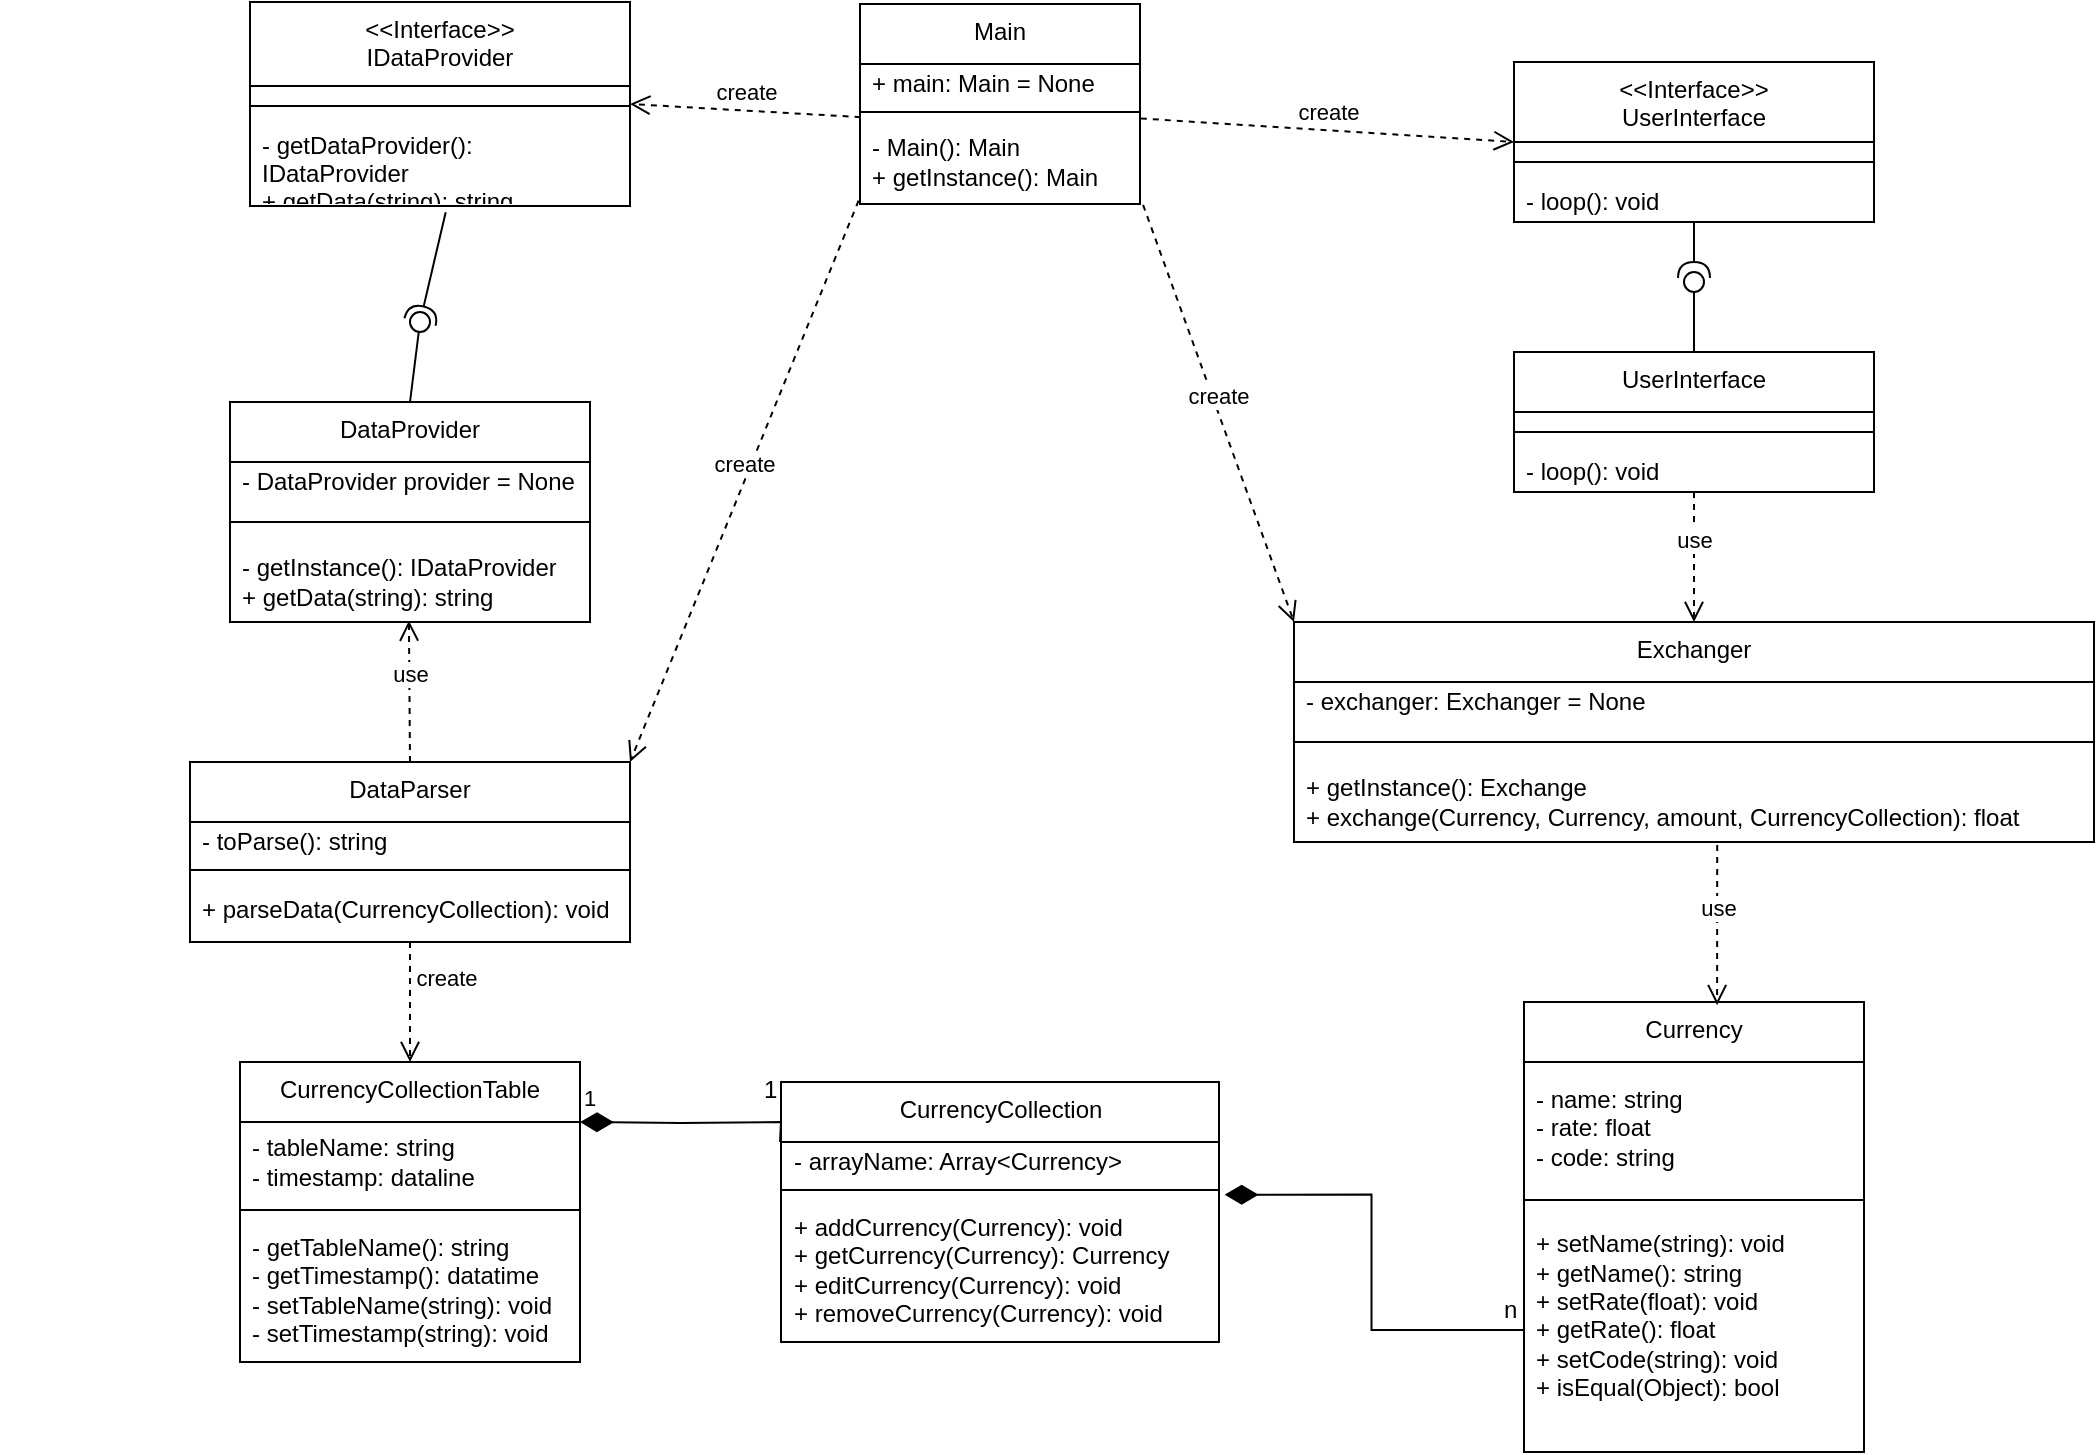<mxfile version="24.7.17">
  <diagram name="Strona-1" id="kVUnlJx-WHvOgBzkblsp">
    <mxGraphModel dx="786" dy="663" grid="1" gridSize="10" guides="1" tooltips="1" connect="1" arrows="1" fold="1" page="1" pageScale="1" pageWidth="827" pageHeight="1169" math="0" shadow="0">
      <root>
        <mxCell id="0" />
        <mxCell id="1" parent="0" />
        <mxCell id="31UsZLCRyv14G394blW1-1" value="CurrencyCollectionTable" style="swimlane;fontStyle=0;align=center;verticalAlign=top;childLayout=stackLayout;horizontal=1;startSize=30;horizontalStack=0;resizeParent=1;resizeParentMax=0;resizeLast=0;collapsible=0;marginBottom=0;html=1;whiteSpace=wrap;" vertex="1" parent="1">
          <mxGeometry x="1020" y="870" width="170" height="150" as="geometry" />
        </mxCell>
        <mxCell id="31UsZLCRyv14G394blW1-2" value="&lt;div&gt;- tableName: string&lt;/div&gt;&lt;div&gt;- timestamp: dataline&lt;br&gt;&lt;/div&gt;" style="text;html=1;strokeColor=none;fillColor=none;align=left;verticalAlign=middle;spacingLeft=4;spacingRight=4;overflow=hidden;rotatable=0;points=[[0,0.5],[1,0.5]];portConstraint=eastwest;whiteSpace=wrap;" vertex="1" parent="31UsZLCRyv14G394blW1-1">
          <mxGeometry y="30" width="170" height="40" as="geometry" />
        </mxCell>
        <mxCell id="31UsZLCRyv14G394blW1-3" value="" style="line;strokeWidth=1;fillColor=none;align=left;verticalAlign=middle;spacingTop=-1;spacingLeft=3;spacingRight=3;rotatable=0;labelPosition=right;points=[];portConstraint=eastwest;" vertex="1" parent="31UsZLCRyv14G394blW1-1">
          <mxGeometry y="70" width="170" height="8" as="geometry" />
        </mxCell>
        <mxCell id="31UsZLCRyv14G394blW1-4" value="&lt;div&gt;- getTableName(): string&lt;/div&gt;&lt;div&gt;- getTimestamp(): datatime&lt;/div&gt;&lt;div&gt;- setTableName(string): void&lt;br&gt;&lt;/div&gt;&lt;div&gt;- setTimestamp(string): void&lt;br&gt;&lt;/div&gt;" style="text;html=1;strokeColor=none;fillColor=none;align=left;verticalAlign=middle;spacingLeft=4;spacingRight=4;overflow=hidden;rotatable=0;points=[[0,0.5],[1,0.5]];portConstraint=eastwest;whiteSpace=wrap;" vertex="1" parent="31UsZLCRyv14G394blW1-1">
          <mxGeometry y="78" width="170" height="72" as="geometry" />
        </mxCell>
        <mxCell id="31UsZLCRyv14G394blW1-5" value="Currency" style="swimlane;fontStyle=0;align=center;verticalAlign=top;childLayout=stackLayout;horizontal=1;startSize=30;horizontalStack=0;resizeParent=1;resizeParentMax=0;resizeLast=0;collapsible=0;marginBottom=0;html=1;whiteSpace=wrap;" vertex="1" parent="1">
          <mxGeometry x="1662" y="840" width="170" height="225" as="geometry" />
        </mxCell>
        <mxCell id="31UsZLCRyv14G394blW1-6" value="&lt;div&gt;- name: string&lt;/div&gt;&lt;div&gt;- rate: float&lt;br&gt;&lt;/div&gt;- code: string" style="text;html=1;strokeColor=none;fillColor=none;align=left;verticalAlign=middle;spacingLeft=4;spacingRight=4;overflow=hidden;rotatable=0;points=[[0,0.5],[1,0.5]];portConstraint=eastwest;whiteSpace=wrap;" vertex="1" parent="31UsZLCRyv14G394blW1-5">
          <mxGeometry y="30" width="170" height="65" as="geometry" />
        </mxCell>
        <mxCell id="31UsZLCRyv14G394blW1-7" value="" style="line;strokeWidth=1;fillColor=none;align=left;verticalAlign=middle;spacingTop=-1;spacingLeft=3;spacingRight=3;rotatable=0;labelPosition=right;points=[];portConstraint=eastwest;" vertex="1" parent="31UsZLCRyv14G394blW1-5">
          <mxGeometry y="95" width="170" height="8" as="geometry" />
        </mxCell>
        <mxCell id="31UsZLCRyv14G394blW1-8" value="&lt;div&gt;+ setName(string): void&lt;/div&gt;&lt;div&gt;+ getName(): string&lt;/div&gt;&lt;div&gt;+ setRate(float): void&lt;/div&gt;&lt;div&gt;+ getRate(): float&lt;br&gt;&lt;/div&gt;&lt;div&gt;+ setCode(string): void&lt;/div&gt;&lt;div&gt;+ isEqual(Object): bool&lt;br&gt;&lt;/div&gt;&lt;div&gt;&lt;br&gt;&lt;/div&gt;" style="text;html=1;strokeColor=none;fillColor=none;align=left;verticalAlign=middle;spacingLeft=4;spacingRight=4;overflow=hidden;rotatable=0;points=[[0,0.5],[1,0.5]];portConstraint=eastwest;whiteSpace=wrap;" vertex="1" parent="31UsZLCRyv14G394blW1-5">
          <mxGeometry y="103" width="170" height="122" as="geometry" />
        </mxCell>
        <mxCell id="31UsZLCRyv14G394blW1-9" value="DataProvider" style="swimlane;fontStyle=0;align=center;verticalAlign=top;childLayout=stackLayout;horizontal=1;startSize=30;horizontalStack=0;resizeParent=1;resizeParentMax=0;resizeLast=0;collapsible=0;marginBottom=0;html=1;whiteSpace=wrap;" vertex="1" parent="1">
          <mxGeometry x="1015" y="540" width="180" height="110" as="geometry" />
        </mxCell>
        <mxCell id="31UsZLCRyv14G394blW1-10" value="- DataProvider provider = None" style="text;html=1;strokeColor=none;fillColor=none;align=left;verticalAlign=middle;spacingLeft=4;spacingRight=4;overflow=hidden;rotatable=0;points=[[0,0.5],[1,0.5]];portConstraint=eastwest;whiteSpace=wrap;" vertex="1" parent="31UsZLCRyv14G394blW1-9">
          <mxGeometry y="30" width="180" height="20" as="geometry" />
        </mxCell>
        <mxCell id="31UsZLCRyv14G394blW1-11" value="" style="line;strokeWidth=1;fillColor=none;align=left;verticalAlign=middle;spacingTop=-1;spacingLeft=3;spacingRight=3;rotatable=0;labelPosition=right;points=[];portConstraint=eastwest;" vertex="1" parent="31UsZLCRyv14G394blW1-9">
          <mxGeometry y="50" width="180" height="20" as="geometry" />
        </mxCell>
        <mxCell id="31UsZLCRyv14G394blW1-12" value="&lt;div&gt;- getInstance(): IDataProvider&lt;/div&gt;&lt;div&gt;+ getData(string): string&lt;br&gt;&lt;/div&gt;" style="text;html=1;strokeColor=none;fillColor=none;align=left;verticalAlign=middle;spacingLeft=4;spacingRight=4;overflow=hidden;rotatable=0;points=[[0,0.5],[1,0.5]];portConstraint=eastwest;whiteSpace=wrap;" vertex="1" parent="31UsZLCRyv14G394blW1-9">
          <mxGeometry y="70" width="180" height="40" as="geometry" />
        </mxCell>
        <mxCell id="31UsZLCRyv14G394blW1-13" value="Main" style="swimlane;fontStyle=0;align=center;verticalAlign=top;childLayout=stackLayout;horizontal=1;startSize=30;horizontalStack=0;resizeParent=1;resizeParentMax=0;resizeLast=0;collapsible=0;marginBottom=0;html=1;whiteSpace=wrap;" vertex="1" parent="1">
          <mxGeometry x="1330" y="341" width="140" height="100" as="geometry" />
        </mxCell>
        <mxCell id="31UsZLCRyv14G394blW1-14" value="+ main: Main = None" style="text;html=1;strokeColor=none;fillColor=none;align=left;verticalAlign=middle;spacingLeft=4;spacingRight=4;overflow=hidden;rotatable=0;points=[[0,0.5],[1,0.5]];portConstraint=eastwest;whiteSpace=wrap;" vertex="1" parent="31UsZLCRyv14G394blW1-13">
          <mxGeometry y="30" width="140" height="20" as="geometry" />
        </mxCell>
        <mxCell id="31UsZLCRyv14G394blW1-15" value="" style="line;strokeWidth=1;fillColor=none;align=left;verticalAlign=middle;spacingTop=-1;spacingLeft=3;spacingRight=3;rotatable=0;labelPosition=right;points=[];portConstraint=eastwest;" vertex="1" parent="31UsZLCRyv14G394blW1-13">
          <mxGeometry y="50" width="140" height="8" as="geometry" />
        </mxCell>
        <mxCell id="31UsZLCRyv14G394blW1-16" value="&lt;div&gt;- Main(): Main&lt;/div&gt;&lt;div&gt;+ getInstance(): Main&lt;br&gt;&lt;/div&gt;" style="text;html=1;strokeColor=none;fillColor=none;align=left;verticalAlign=middle;spacingLeft=4;spacingRight=4;overflow=hidden;rotatable=0;points=[[0,0.5],[1,0.5]];portConstraint=eastwest;whiteSpace=wrap;" vertex="1" parent="31UsZLCRyv14G394blW1-13">
          <mxGeometry y="58" width="140" height="42" as="geometry" />
        </mxCell>
        <mxCell id="31UsZLCRyv14G394blW1-17" value="CurrencyCollection" style="swimlane;fontStyle=0;align=center;verticalAlign=top;childLayout=stackLayout;horizontal=1;startSize=30;horizontalStack=0;resizeParent=1;resizeParentMax=0;resizeLast=0;collapsible=0;marginBottom=0;html=1;whiteSpace=wrap;" vertex="1" parent="1">
          <mxGeometry x="1290.5" y="880" width="219" height="130" as="geometry" />
        </mxCell>
        <mxCell id="31UsZLCRyv14G394blW1-18" value="- arrayName: Array&amp;lt;Currency&amp;gt;" style="text;html=1;strokeColor=none;fillColor=none;align=left;verticalAlign=middle;spacingLeft=4;spacingRight=4;overflow=hidden;rotatable=0;points=[[0,0.5],[1,0.5]];portConstraint=eastwest;whiteSpace=wrap;" vertex="1" parent="31UsZLCRyv14G394blW1-17">
          <mxGeometry y="30" width="219" height="20" as="geometry" />
        </mxCell>
        <mxCell id="31UsZLCRyv14G394blW1-19" value="" style="line;strokeWidth=1;fillColor=none;align=left;verticalAlign=middle;spacingTop=-1;spacingLeft=3;spacingRight=3;rotatable=0;labelPosition=right;points=[];portConstraint=eastwest;" vertex="1" parent="31UsZLCRyv14G394blW1-17">
          <mxGeometry y="50" width="219" height="8" as="geometry" />
        </mxCell>
        <mxCell id="31UsZLCRyv14G394blW1-20" value="&lt;div&gt;+ addCurrency(Currency): void&lt;br&gt;&lt;/div&gt;&lt;div&gt;+ getCurrency(Currency): Currency&lt;br&gt;&lt;/div&gt;&lt;div&gt;+ editCurrency(Currency): void&lt;br&gt;&lt;/div&gt;&lt;div&gt;+ removeCurrency(Currency): void&lt;br&gt;&lt;/div&gt;" style="text;html=1;strokeColor=none;fillColor=none;align=left;verticalAlign=middle;spacingLeft=4;spacingRight=4;overflow=hidden;rotatable=0;points=[[0,0.5],[1,0.5]];portConstraint=eastwest;whiteSpace=wrap;" vertex="1" parent="31UsZLCRyv14G394blW1-17">
          <mxGeometry y="58" width="219" height="72" as="geometry" />
        </mxCell>
        <mxCell id="31UsZLCRyv14G394blW1-21" value="DataParser" style="swimlane;fontStyle=0;align=center;verticalAlign=top;childLayout=stackLayout;horizontal=1;startSize=30;horizontalStack=0;resizeParent=1;resizeParentMax=0;resizeLast=0;collapsible=0;marginBottom=0;html=1;whiteSpace=wrap;" vertex="1" parent="1">
          <mxGeometry x="995" y="720" width="220" height="90" as="geometry" />
        </mxCell>
        <mxCell id="31UsZLCRyv14G394blW1-22" value="- toParse(): string" style="text;html=1;strokeColor=none;fillColor=none;align=left;verticalAlign=middle;spacingLeft=4;spacingRight=4;overflow=hidden;rotatable=0;points=[[0,0.5],[1,0.5]];portConstraint=eastwest;whiteSpace=wrap;" vertex="1" parent="31UsZLCRyv14G394blW1-21">
          <mxGeometry y="30" width="220" height="20" as="geometry" />
        </mxCell>
        <mxCell id="31UsZLCRyv14G394blW1-23" value="" style="line;strokeWidth=1;fillColor=none;align=left;verticalAlign=middle;spacingTop=-1;spacingLeft=3;spacingRight=3;rotatable=0;labelPosition=right;points=[];portConstraint=eastwest;" vertex="1" parent="31UsZLCRyv14G394blW1-21">
          <mxGeometry y="50" width="220" height="8" as="geometry" />
        </mxCell>
        <mxCell id="31UsZLCRyv14G394blW1-24" value="+ parseData(CurrencyCollection): void" style="text;html=1;strokeColor=none;fillColor=none;align=left;verticalAlign=middle;spacingLeft=4;spacingRight=4;overflow=hidden;rotatable=0;points=[[0,0.5],[1,0.5]];portConstraint=eastwest;whiteSpace=wrap;" vertex="1" parent="31UsZLCRyv14G394blW1-21">
          <mxGeometry y="58" width="220" height="32" as="geometry" />
        </mxCell>
        <mxCell id="31UsZLCRyv14G394blW1-25" value="Exchanger" style="swimlane;fontStyle=0;align=center;verticalAlign=top;childLayout=stackLayout;horizontal=1;startSize=30;horizontalStack=0;resizeParent=1;resizeParentMax=0;resizeLast=0;collapsible=0;marginBottom=0;html=1;whiteSpace=wrap;" vertex="1" parent="1">
          <mxGeometry x="1547" y="650" width="400" height="110" as="geometry" />
        </mxCell>
        <mxCell id="31UsZLCRyv14G394blW1-26" value="- exchanger: Exchanger = None" style="text;html=1;strokeColor=none;fillColor=none;align=left;verticalAlign=middle;spacingLeft=4;spacingRight=4;overflow=hidden;rotatable=0;points=[[0,0.5],[1,0.5]];portConstraint=eastwest;whiteSpace=wrap;" vertex="1" parent="31UsZLCRyv14G394blW1-25">
          <mxGeometry y="30" width="400" height="20" as="geometry" />
        </mxCell>
        <mxCell id="31UsZLCRyv14G394blW1-27" value="" style="line;strokeWidth=1;fillColor=none;align=left;verticalAlign=middle;spacingTop=-1;spacingLeft=3;spacingRight=3;rotatable=0;labelPosition=right;points=[];portConstraint=eastwest;" vertex="1" parent="31UsZLCRyv14G394blW1-25">
          <mxGeometry y="50" width="400" height="20" as="geometry" />
        </mxCell>
        <mxCell id="31UsZLCRyv14G394blW1-28" value="&lt;div&gt;+ getInstance(): Exchange&lt;/div&gt;&lt;div&gt;+ exchange(Currency, Currency, amount, CurrencyCollection): float&lt;br&gt;&lt;/div&gt;" style="text;html=1;strokeColor=none;fillColor=none;align=left;verticalAlign=middle;spacingLeft=4;spacingRight=4;overflow=hidden;rotatable=0;points=[[0,0.5],[1,0.5]];portConstraint=eastwest;whiteSpace=wrap;" vertex="1" parent="31UsZLCRyv14G394blW1-25">
          <mxGeometry y="70" width="400" height="40" as="geometry" />
        </mxCell>
        <mxCell id="31UsZLCRyv14G394blW1-29" value="use" style="html=1;verticalAlign=bottom;endArrow=open;dashed=1;endSize=8;curved=0;rounded=0;exitX=0.5;exitY=0;exitDx=0;exitDy=0;entryX=0.497;entryY=0.983;entryDx=0;entryDy=0;entryPerimeter=0;" edge="1" parent="1" source="31UsZLCRyv14G394blW1-21" target="31UsZLCRyv14G394blW1-12">
          <mxGeometry relative="1" as="geometry">
            <mxPoint x="1120" y="630" as="sourcePoint" />
            <mxPoint x="1040" y="450" as="targetPoint" />
          </mxGeometry>
        </mxCell>
        <mxCell id="31UsZLCRyv14G394blW1-30" value="&lt;div&gt;create&lt;/div&gt;&lt;div&gt;&lt;br&gt;&lt;/div&gt;" style="html=1;verticalAlign=bottom;endArrow=open;dashed=1;endSize=8;curved=0;rounded=0;entryX=0.5;entryY=0;entryDx=0;entryDy=0;exitX=0.5;exitY=1;exitDx=0;exitDy=0;" edge="1" parent="1" source="31UsZLCRyv14G394blW1-21" target="31UsZLCRyv14G394blW1-1">
          <mxGeometry x="0.312" y="18" relative="1" as="geometry">
            <mxPoint x="1120" y="630" as="sourcePoint" />
            <mxPoint x="1040" y="630" as="targetPoint" />
            <mxPoint as="offset" />
          </mxGeometry>
        </mxCell>
        <mxCell id="31UsZLCRyv14G394blW1-32" value="" style="endArrow=none;html=1;endSize=12;startArrow=diamondThin;startSize=14;startFill=1;edgeStyle=orthogonalEdgeStyle;align=left;verticalAlign=bottom;rounded=0;exitX=1.013;exitY=-0.023;exitDx=0;exitDy=0;endFill=0;exitPerimeter=0;" edge="1" parent="1" source="31UsZLCRyv14G394blW1-20" target="31UsZLCRyv14G394blW1-8">
          <mxGeometry x="-0.149" y="15" relative="1" as="geometry">
            <mxPoint x="1240" y="635" as="sourcePoint" />
            <mxPoint x="1650" y="980" as="targetPoint" />
            <mxPoint as="offset" />
          </mxGeometry>
        </mxCell>
        <mxCell id="31UsZLCRyv14G394blW1-34" value="use" style="html=1;verticalAlign=bottom;endArrow=open;dashed=1;endSize=8;curved=0;rounded=0;exitX=0.529;exitY=1.039;exitDx=0;exitDy=0;entryX=0.568;entryY=0.007;entryDx=0;entryDy=0;exitPerimeter=0;entryPerimeter=0;" edge="1" parent="1" source="31UsZLCRyv14G394blW1-28" target="31UsZLCRyv14G394blW1-5">
          <mxGeometry relative="1" as="geometry">
            <mxPoint x="1130" y="840" as="sourcePoint" />
            <mxPoint x="1480" y="840" as="targetPoint" />
          </mxGeometry>
        </mxCell>
        <mxCell id="31UsZLCRyv14G394blW1-35" value="&amp;lt;&amp;lt;Interface&amp;gt;&amp;gt;&lt;br&gt;&lt;div&gt;IDataProvider&lt;/div&gt;" style="swimlane;fontStyle=0;align=center;verticalAlign=top;childLayout=stackLayout;horizontal=1;startSize=42;horizontalStack=0;resizeParent=1;resizeParentMax=0;resizeLast=0;collapsible=0;marginBottom=0;html=1;whiteSpace=wrap;" vertex="1" parent="1">
          <mxGeometry x="1025" y="340" width="190" height="102" as="geometry" />
        </mxCell>
        <mxCell id="31UsZLCRyv14G394blW1-36" value="" style="line;strokeWidth=1;fillColor=none;align=left;verticalAlign=middle;spacingTop=-1;spacingLeft=3;spacingRight=3;rotatable=0;labelPosition=right;points=[];portConstraint=eastwest;" vertex="1" parent="31UsZLCRyv14G394blW1-35">
          <mxGeometry y="42" width="190" height="20" as="geometry" />
        </mxCell>
        <mxCell id="31UsZLCRyv14G394blW1-51" value="&lt;div&gt;- getDataProvider(): IDataProvider&lt;/div&gt;&lt;div&gt;+ getData(string): string&lt;br&gt;&lt;/div&gt;" style="text;html=1;strokeColor=none;fillColor=none;align=left;verticalAlign=middle;spacingLeft=4;spacingRight=4;overflow=hidden;rotatable=0;points=[[0,0.5],[1,0.5]];portConstraint=eastwest;whiteSpace=wrap;" vertex="1" parent="31UsZLCRyv14G394blW1-35">
          <mxGeometry y="62" width="190" height="40" as="geometry" />
        </mxCell>
        <mxCell id="31UsZLCRyv14G394blW1-37" value="UserInterface" style="swimlane;fontStyle=0;align=center;verticalAlign=top;childLayout=stackLayout;horizontal=1;startSize=30;horizontalStack=0;resizeParent=1;resizeParentMax=0;resizeLast=0;collapsible=0;marginBottom=0;html=1;whiteSpace=wrap;" vertex="1" parent="1">
          <mxGeometry x="1657" y="515" width="180" height="70" as="geometry" />
        </mxCell>
        <mxCell id="31UsZLCRyv14G394blW1-38" value="" style="line;strokeWidth=1;fillColor=none;align=left;verticalAlign=middle;spacingTop=-1;spacingLeft=3;spacingRight=3;rotatable=0;labelPosition=right;points=[];portConstraint=eastwest;" vertex="1" parent="31UsZLCRyv14G394blW1-37">
          <mxGeometry y="30" width="180" height="20" as="geometry" />
        </mxCell>
        <mxCell id="31UsZLCRyv14G394blW1-49" value="&lt;div&gt;- loop(): void&lt;/div&gt;" style="text;html=1;strokeColor=none;fillColor=none;align=left;verticalAlign=middle;spacingLeft=4;spacingRight=4;overflow=hidden;rotatable=0;points=[[0,0.5],[1,0.5]];portConstraint=eastwest;whiteSpace=wrap;" vertex="1" parent="31UsZLCRyv14G394blW1-37">
          <mxGeometry y="50" width="180" height="20" as="geometry" />
        </mxCell>
        <mxCell id="31UsZLCRyv14G394blW1-39" value="" style="rounded=0;orthogonalLoop=1;jettySize=auto;html=1;endArrow=halfCircle;endFill=0;endSize=6;strokeWidth=1;sketch=0;exitX=0.515;exitY=1.077;exitDx=0;exitDy=0;exitPerimeter=0;" edge="1" parent="1" source="31UsZLCRyv14G394blW1-51">
          <mxGeometry relative="1" as="geometry">
            <mxPoint x="890" y="390" as="sourcePoint" />
            <mxPoint x="1110" y="500" as="targetPoint" />
          </mxGeometry>
        </mxCell>
        <mxCell id="31UsZLCRyv14G394blW1-40" value="" style="rounded=0;orthogonalLoop=1;jettySize=auto;html=1;endArrow=oval;endFill=0;sketch=0;sourcePerimeterSpacing=0;targetPerimeterSpacing=0;endSize=10;exitX=0.5;exitY=0;exitDx=0;exitDy=0;" edge="1" parent="1" source="31UsZLCRyv14G394blW1-9">
          <mxGeometry relative="1" as="geometry">
            <mxPoint x="980" y="433" as="sourcePoint" />
            <mxPoint x="1110" y="500" as="targetPoint" />
            <Array as="points" />
          </mxGeometry>
        </mxCell>
        <mxCell id="31UsZLCRyv14G394blW1-41" value="" style="ellipse;whiteSpace=wrap;html=1;align=center;aspect=fixed;fillColor=none;strokeColor=none;resizable=0;perimeter=centerPerimeter;rotatable=0;allowArrows=0;points=[];outlineConnect=1;" vertex="1" parent="1">
          <mxGeometry x="900" y="360" width="10" height="10" as="geometry" />
        </mxCell>
        <mxCell id="31UsZLCRyv14G394blW1-42" value="&amp;lt;&amp;lt;Interface&amp;gt;&amp;gt;&lt;br&gt;&lt;div&gt;UserInterface&lt;/div&gt;" style="swimlane;fontStyle=0;align=center;verticalAlign=top;childLayout=stackLayout;horizontal=1;startSize=40;horizontalStack=0;resizeParent=1;resizeParentMax=0;resizeLast=0;collapsible=0;marginBottom=0;html=1;whiteSpace=wrap;" vertex="1" parent="1">
          <mxGeometry x="1657" y="370" width="180" height="80" as="geometry" />
        </mxCell>
        <mxCell id="31UsZLCRyv14G394blW1-43" value="" style="line;strokeWidth=1;fillColor=none;align=left;verticalAlign=middle;spacingTop=-1;spacingLeft=3;spacingRight=3;rotatable=0;labelPosition=right;points=[];portConstraint=eastwest;" vertex="1" parent="31UsZLCRyv14G394blW1-42">
          <mxGeometry y="40" width="180" height="20" as="geometry" />
        </mxCell>
        <mxCell id="31UsZLCRyv14G394blW1-52" value="- loop(): void" style="text;html=1;strokeColor=none;fillColor=none;align=left;verticalAlign=middle;spacingLeft=4;spacingRight=4;overflow=hidden;rotatable=0;points=[[0,0.5],[1,0.5]];portConstraint=eastwest;whiteSpace=wrap;" vertex="1" parent="31UsZLCRyv14G394blW1-42">
          <mxGeometry y="60" width="180" height="20" as="geometry" />
        </mxCell>
        <mxCell id="31UsZLCRyv14G394blW1-44" value="" style="rounded=0;orthogonalLoop=1;jettySize=auto;html=1;endArrow=halfCircle;endFill=0;endSize=6;strokeWidth=1;sketch=0;exitX=0.5;exitY=1;exitDx=0;exitDy=0;" edge="1" parent="1" source="31UsZLCRyv14G394blW1-42">
          <mxGeometry relative="1" as="geometry">
            <mxPoint x="1730.0" y="450.0" as="sourcePoint" />
            <mxPoint x="1747" y="478" as="targetPoint" />
          </mxGeometry>
        </mxCell>
        <mxCell id="31UsZLCRyv14G394blW1-45" value="" style="rounded=0;orthogonalLoop=1;jettySize=auto;html=1;endArrow=oval;endFill=0;sketch=0;sourcePerimeterSpacing=0;targetPerimeterSpacing=0;endSize=10;exitX=0.5;exitY=0;exitDx=0;exitDy=0;" edge="1" parent="1" source="31UsZLCRyv14G394blW1-37">
          <mxGeometry relative="1" as="geometry">
            <mxPoint x="1460" y="415" as="sourcePoint" />
            <mxPoint x="1747" y="480" as="targetPoint" />
          </mxGeometry>
        </mxCell>
        <mxCell id="31UsZLCRyv14G394blW1-46" value="" style="ellipse;whiteSpace=wrap;html=1;align=center;aspect=fixed;fillColor=none;strokeColor=none;resizable=0;perimeter=centerPerimeter;rotatable=0;allowArrows=0;points=[];outlineConnect=1;" vertex="1" parent="1">
          <mxGeometry x="1760" y="410" width="10" height="10" as="geometry" />
        </mxCell>
        <mxCell id="31UsZLCRyv14G394blW1-47" value="create" style="html=1;verticalAlign=bottom;endArrow=open;dashed=1;endSize=8;curved=0;rounded=0;exitX=1.003;exitY=-0.018;exitDx=0;exitDy=0;exitPerimeter=0;entryX=0;entryY=0.5;entryDx=0;entryDy=0;" edge="1" parent="1" source="31UsZLCRyv14G394blW1-16" target="31UsZLCRyv14G394blW1-42">
          <mxGeometry relative="1" as="geometry">
            <mxPoint x="1180" y="852" as="sourcePoint" />
            <mxPoint x="1660" y="370" as="targetPoint" />
          </mxGeometry>
        </mxCell>
        <mxCell id="31UsZLCRyv14G394blW1-48" value="use" style="html=1;verticalAlign=bottom;endArrow=open;dashed=1;endSize=8;curved=0;rounded=0;entryX=0.5;entryY=0;entryDx=0;entryDy=0;exitX=0.5;exitY=1;exitDx=0;exitDy=0;" edge="1" parent="1" source="31UsZLCRyv14G394blW1-37" target="31UsZLCRyv14G394blW1-25">
          <mxGeometry relative="1" as="geometry">
            <mxPoint x="1561" y="667" as="sourcePoint" />
            <mxPoint x="1505" y="618" as="targetPoint" />
          </mxGeometry>
        </mxCell>
        <mxCell id="31UsZLCRyv14G394blW1-50" value="create" style="html=1;verticalAlign=bottom;endArrow=open;dashed=1;endSize=8;curved=0;rounded=0;entryX=1;entryY=0;entryDx=0;entryDy=0;exitX=-0.005;exitY=0.96;exitDx=0;exitDy=0;exitPerimeter=0;" edge="1" parent="1" source="31UsZLCRyv14G394blW1-16" target="31UsZLCRyv14G394blW1-21">
          <mxGeometry relative="1" as="geometry">
            <mxPoint x="1480" y="390" as="sourcePoint" />
            <mxPoint x="1570" y="513" as="targetPoint" />
          </mxGeometry>
        </mxCell>
        <mxCell id="31UsZLCRyv14G394blW1-54" value="create" style="html=1;verticalAlign=bottom;endArrow=open;dashed=1;endSize=8;curved=0;rounded=0;entryX=1;entryY=0.5;entryDx=0;entryDy=0;exitX=0.002;exitY=-0.034;exitDx=0;exitDy=0;exitPerimeter=0;" edge="1" parent="1" source="31UsZLCRyv14G394blW1-16" target="31UsZLCRyv14G394blW1-35">
          <mxGeometry relative="1" as="geometry">
            <mxPoint x="1341" y="397" as="sourcePoint" />
            <mxPoint x="1200" y="481" as="targetPoint" />
          </mxGeometry>
        </mxCell>
        <mxCell id="31UsZLCRyv14G394blW1-55" value="create" style="html=1;verticalAlign=bottom;endArrow=open;dashed=1;endSize=8;curved=0;rounded=0;entryX=0;entryY=0;entryDx=0;entryDy=0;exitX=1.011;exitY=1.01;exitDx=0;exitDy=0;exitPerimeter=0;" edge="1" parent="1" source="31UsZLCRyv14G394blW1-16" target="31UsZLCRyv14G394blW1-25">
          <mxGeometry relative="1" as="geometry">
            <mxPoint x="1390" y="440" as="sourcePoint" />
            <mxPoint x="1210" y="491" as="targetPoint" />
          </mxGeometry>
        </mxCell>
        <mxCell id="31UsZLCRyv14G394blW1-57" value="1" style="endArrow=none;html=1;endSize=12;startArrow=diamondThin;startSize=14;startFill=1;edgeStyle=orthogonalEdgeStyle;align=left;verticalAlign=bottom;rounded=0;exitX=1.022;exitY=0.242;exitDx=0;exitDy=0;exitPerimeter=0;endFill=0;" edge="1" parent="1">
          <mxGeometry x="-1" y="3" relative="1" as="geometry">
            <mxPoint x="1190" y="900.0" as="sourcePoint" />
            <mxPoint x="1290" y="910" as="targetPoint" />
          </mxGeometry>
        </mxCell>
        <mxCell id="31UsZLCRyv14G394blW1-58" value="1" style="text;whiteSpace=wrap;html=1;" vertex="1" parent="1">
          <mxGeometry x="1280" y="870" width="40" height="40" as="geometry" />
        </mxCell>
        <mxCell id="31UsZLCRyv14G394blW1-60" value="n" style="text;whiteSpace=wrap;html=1;" vertex="1" parent="1">
          <mxGeometry x="1650" y="980" width="40" height="40" as="geometry" />
        </mxCell>
      </root>
    </mxGraphModel>
  </diagram>
</mxfile>
